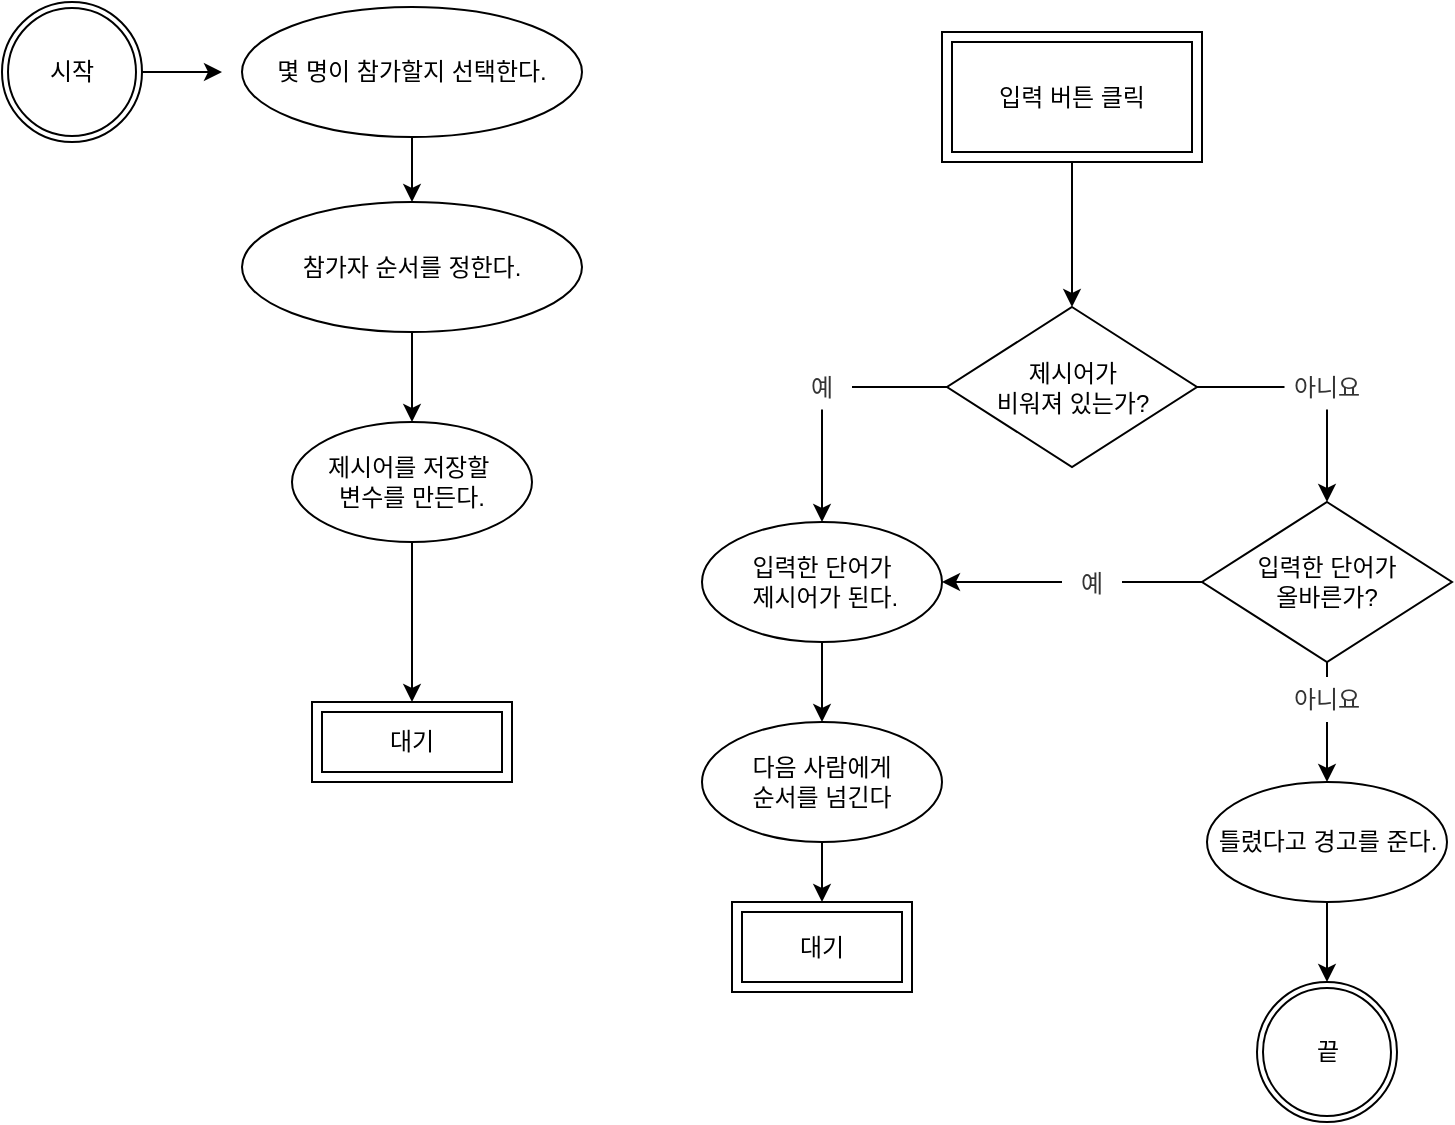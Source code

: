 <mxfile version="20.3.7" type="github">
  <diagram id="BKgCN4qbo_8PVQv8CQGY" name="페이지-1">
    <mxGraphModel dx="727" dy="791" grid="1" gridSize="10" guides="1" tooltips="1" connect="1" arrows="1" fold="1" page="1" pageScale="1" pageWidth="827" pageHeight="1169" math="0" shadow="0">
      <root>
        <mxCell id="0" />
        <mxCell id="1" parent="0" />
        <mxCell id="66dJpSZi2h7cAA9dzKoU-3" style="edgeStyle=orthogonalEdgeStyle;rounded=0;orthogonalLoop=1;jettySize=auto;html=1;exitX=1;exitY=0.5;exitDx=0;exitDy=0;" edge="1" parent="1" source="66dJpSZi2h7cAA9dzKoU-1">
          <mxGeometry relative="1" as="geometry">
            <mxPoint x="160" y="85" as="targetPoint" />
          </mxGeometry>
        </mxCell>
        <mxCell id="66dJpSZi2h7cAA9dzKoU-1" value="시작" style="ellipse;shape=doubleEllipse;margin=3;whiteSpace=wrap;html=1;align=center;" vertex="1" parent="1">
          <mxGeometry x="50" y="50" width="70" height="70" as="geometry" />
        </mxCell>
        <mxCell id="66dJpSZi2h7cAA9dzKoU-9" value="" style="edgeStyle=orthogonalEdgeStyle;rounded=0;orthogonalLoop=1;jettySize=auto;html=1;" edge="1" parent="1" source="66dJpSZi2h7cAA9dzKoU-7" target="66dJpSZi2h7cAA9dzKoU-8">
          <mxGeometry relative="1" as="geometry" />
        </mxCell>
        <mxCell id="66dJpSZi2h7cAA9dzKoU-7" value="몇 명이 참가할지 선택한다." style="ellipse;whiteSpace=wrap;html=1;" vertex="1" parent="1">
          <mxGeometry x="170" y="52.5" width="170" height="65" as="geometry" />
        </mxCell>
        <mxCell id="66dJpSZi2h7cAA9dzKoU-39" value="" style="edgeStyle=orthogonalEdgeStyle;rounded=0;orthogonalLoop=1;jettySize=auto;html=1;" edge="1" parent="1" source="66dJpSZi2h7cAA9dzKoU-8" target="66dJpSZi2h7cAA9dzKoU-38">
          <mxGeometry relative="1" as="geometry" />
        </mxCell>
        <mxCell id="66dJpSZi2h7cAA9dzKoU-8" value="참가자 순서를 정한다." style="ellipse;whiteSpace=wrap;html=1;" vertex="1" parent="1">
          <mxGeometry x="170" y="150" width="170" height="65" as="geometry" />
        </mxCell>
        <mxCell id="66dJpSZi2h7cAA9dzKoU-12" value="대기" style="shape=ext;margin=3;double=1;whiteSpace=wrap;html=1;align=center;" vertex="1" parent="1">
          <mxGeometry x="205" y="400" width="100" height="40" as="geometry" />
        </mxCell>
        <mxCell id="66dJpSZi2h7cAA9dzKoU-15" value="" style="edgeStyle=orthogonalEdgeStyle;rounded=0;orthogonalLoop=1;jettySize=auto;html=1;" edge="1" parent="1" source="66dJpSZi2h7cAA9dzKoU-13" target="66dJpSZi2h7cAA9dzKoU-14">
          <mxGeometry relative="1" as="geometry" />
        </mxCell>
        <mxCell id="66dJpSZi2h7cAA9dzKoU-13" value="입력 버튼 클릭" style="shape=ext;margin=3;double=1;whiteSpace=wrap;html=1;align=center;" vertex="1" parent="1">
          <mxGeometry x="520" y="65" width="130" height="65" as="geometry" />
        </mxCell>
        <mxCell id="66dJpSZi2h7cAA9dzKoU-19" value="" style="edgeStyle=orthogonalEdgeStyle;rounded=0;orthogonalLoop=1;jettySize=auto;html=1;" edge="1" parent="1" source="66dJpSZi2h7cAA9dzKoU-14" target="66dJpSZi2h7cAA9dzKoU-18">
          <mxGeometry relative="1" as="geometry" />
        </mxCell>
        <mxCell id="66dJpSZi2h7cAA9dzKoU-28" value="" style="edgeStyle=orthogonalEdgeStyle;rounded=0;orthogonalLoop=1;jettySize=auto;html=1;" edge="1" parent="1" source="66dJpSZi2h7cAA9dzKoU-14" target="66dJpSZi2h7cAA9dzKoU-27">
          <mxGeometry relative="1" as="geometry" />
        </mxCell>
        <mxCell id="66dJpSZi2h7cAA9dzKoU-14" value="제시어가 &lt;br&gt;비워져 있는가?" style="rhombus;whiteSpace=wrap;html=1;" vertex="1" parent="1">
          <mxGeometry x="522.5" y="202.5" width="125" height="80" as="geometry" />
        </mxCell>
        <mxCell id="66dJpSZi2h7cAA9dzKoU-21" value="" style="edgeStyle=orthogonalEdgeStyle;rounded=0;orthogonalLoop=1;jettySize=auto;html=1;" edge="1" parent="1" source="66dJpSZi2h7cAA9dzKoU-18" target="66dJpSZi2h7cAA9dzKoU-20">
          <mxGeometry relative="1" as="geometry" />
        </mxCell>
        <mxCell id="66dJpSZi2h7cAA9dzKoU-18" value="입력한 단어가&lt;br&gt;&amp;nbsp;제시어가 된다." style="ellipse;whiteSpace=wrap;html=1;" vertex="1" parent="1">
          <mxGeometry x="400" y="310" width="120" height="60" as="geometry" />
        </mxCell>
        <mxCell id="66dJpSZi2h7cAA9dzKoU-24" value="" style="edgeStyle=orthogonalEdgeStyle;rounded=0;orthogonalLoop=1;jettySize=auto;html=1;" edge="1" parent="1" source="66dJpSZi2h7cAA9dzKoU-20" target="66dJpSZi2h7cAA9dzKoU-22">
          <mxGeometry relative="1" as="geometry" />
        </mxCell>
        <mxCell id="66dJpSZi2h7cAA9dzKoU-20" value="다음 사람에게 &lt;br&gt;순서를 넘긴다" style="ellipse;whiteSpace=wrap;html=1;" vertex="1" parent="1">
          <mxGeometry x="400" y="410" width="120" height="60" as="geometry" />
        </mxCell>
        <mxCell id="66dJpSZi2h7cAA9dzKoU-22" value="대기" style="shape=ext;margin=3;double=1;whiteSpace=wrap;html=1;align=center;" vertex="1" parent="1">
          <mxGeometry x="415" y="500" width="90" height="45" as="geometry" />
        </mxCell>
        <mxCell id="66dJpSZi2h7cAA9dzKoU-25" value="예" style="text;html=1;strokeColor=none;fillColor=default;align=center;verticalAlign=middle;whiteSpace=wrap;rounded=0;fontColor=#333333;" vertex="1" parent="1">
          <mxGeometry x="445" y="231.25" width="30" height="22.5" as="geometry" />
        </mxCell>
        <mxCell id="66dJpSZi2h7cAA9dzKoU-29" style="edgeStyle=orthogonalEdgeStyle;rounded=0;orthogonalLoop=1;jettySize=auto;html=1;exitX=0;exitY=0.5;exitDx=0;exitDy=0;entryX=1;entryY=0.5;entryDx=0;entryDy=0;" edge="1" parent="1" source="66dJpSZi2h7cAA9dzKoU-27" target="66dJpSZi2h7cAA9dzKoU-18">
          <mxGeometry relative="1" as="geometry" />
        </mxCell>
        <mxCell id="66dJpSZi2h7cAA9dzKoU-32" value="" style="edgeStyle=orthogonalEdgeStyle;rounded=0;orthogonalLoop=1;jettySize=auto;html=1;" edge="1" parent="1" source="66dJpSZi2h7cAA9dzKoU-27" target="66dJpSZi2h7cAA9dzKoU-31">
          <mxGeometry relative="1" as="geometry" />
        </mxCell>
        <mxCell id="66dJpSZi2h7cAA9dzKoU-27" value="입력한 단어가 &lt;br&gt;올바른가?" style="rhombus;whiteSpace=wrap;html=1;" vertex="1" parent="1">
          <mxGeometry x="650" y="300" width="125" height="80" as="geometry" />
        </mxCell>
        <mxCell id="66dJpSZi2h7cAA9dzKoU-30" value="예" style="text;html=1;strokeColor=none;fillColor=default;align=center;verticalAlign=middle;whiteSpace=wrap;rounded=0;fontColor=#333333;" vertex="1" parent="1">
          <mxGeometry x="580" y="330" width="30" height="22.5" as="geometry" />
        </mxCell>
        <mxCell id="66dJpSZi2h7cAA9dzKoU-36" style="edgeStyle=orthogonalEdgeStyle;rounded=0;orthogonalLoop=1;jettySize=auto;html=1;exitX=0.5;exitY=1;exitDx=0;exitDy=0;entryX=0.5;entryY=0;entryDx=0;entryDy=0;" edge="1" parent="1" source="66dJpSZi2h7cAA9dzKoU-31" target="66dJpSZi2h7cAA9dzKoU-35">
          <mxGeometry relative="1" as="geometry" />
        </mxCell>
        <mxCell id="66dJpSZi2h7cAA9dzKoU-31" value="틀렸다고 경고를 준다." style="ellipse;whiteSpace=wrap;html=1;" vertex="1" parent="1">
          <mxGeometry x="652.5" y="440" width="120" height="60" as="geometry" />
        </mxCell>
        <mxCell id="66dJpSZi2h7cAA9dzKoU-33" value="아니요" style="text;html=1;strokeColor=none;fillColor=default;align=center;verticalAlign=middle;whiteSpace=wrap;rounded=0;fontColor=#333333;" vertex="1" parent="1">
          <mxGeometry x="691.25" y="231.25" width="42.5" height="22.5" as="geometry" />
        </mxCell>
        <mxCell id="66dJpSZi2h7cAA9dzKoU-34" value="아니요" style="text;html=1;strokeColor=none;fillColor=default;align=center;verticalAlign=middle;whiteSpace=wrap;rounded=0;fontColor=#333333;" vertex="1" parent="1">
          <mxGeometry x="691.25" y="387.5" width="42.5" height="22.5" as="geometry" />
        </mxCell>
        <mxCell id="66dJpSZi2h7cAA9dzKoU-35" value="끝" style="ellipse;shape=doubleEllipse;margin=3;whiteSpace=wrap;html=1;align=center;" vertex="1" parent="1">
          <mxGeometry x="677.5" y="540" width="70" height="70" as="geometry" />
        </mxCell>
        <mxCell id="66dJpSZi2h7cAA9dzKoU-40" style="edgeStyle=orthogonalEdgeStyle;rounded=0;orthogonalLoop=1;jettySize=auto;html=1;exitX=0.5;exitY=1;exitDx=0;exitDy=0;" edge="1" parent="1" source="66dJpSZi2h7cAA9dzKoU-38" target="66dJpSZi2h7cAA9dzKoU-12">
          <mxGeometry relative="1" as="geometry" />
        </mxCell>
        <mxCell id="66dJpSZi2h7cAA9dzKoU-38" value="제시어를 저장할&amp;nbsp;&lt;br&gt;변수를 만든다." style="ellipse;whiteSpace=wrap;html=1;" vertex="1" parent="1">
          <mxGeometry x="195" y="260" width="120" height="60" as="geometry" />
        </mxCell>
      </root>
    </mxGraphModel>
  </diagram>
</mxfile>
